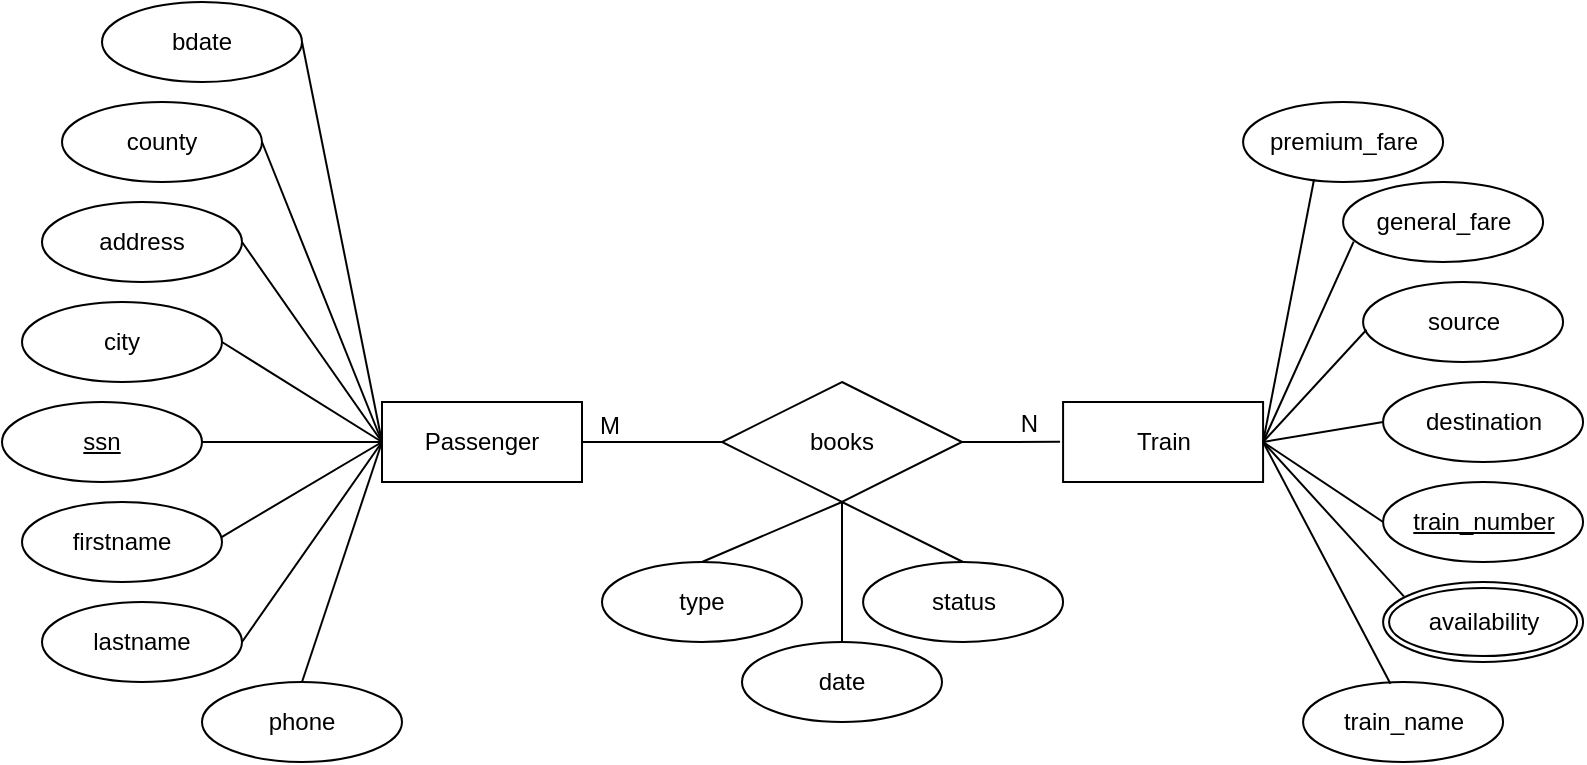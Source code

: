 <mxfile version="21.0.2" type="device"><diagram name="Page-1" id="hYoYgxzmakNYv7nxcp_u"><mxGraphModel dx="1004" dy="682" grid="1" gridSize="10" guides="1" tooltips="1" connect="1" arrows="1" fold="1" page="1" pageScale="1" pageWidth="850" pageHeight="1100" math="0" shadow="0"><root><mxCell id="0"/><mxCell id="1" parent="0"/><mxCell id="RSLZX_Z-yRCRESCreZDX-2" value="Passenger" style="whiteSpace=wrap;html=1;align=center;" vertex="1" parent="1"><mxGeometry x="210" y="240" width="100" height="40" as="geometry"/></mxCell><mxCell id="RSLZX_Z-yRCRESCreZDX-3" value="Train" style="whiteSpace=wrap;html=1;align=center;" vertex="1" parent="1"><mxGeometry x="550.54" y="240" width="100" height="40" as="geometry"/></mxCell><mxCell id="RSLZX_Z-yRCRESCreZDX-4" value="firstname" style="ellipse;whiteSpace=wrap;html=1;align=center;" vertex="1" parent="1"><mxGeometry x="30" y="290" width="100" height="40" as="geometry"/></mxCell><mxCell id="RSLZX_Z-yRCRESCreZDX-5" value="lastname" style="ellipse;whiteSpace=wrap;html=1;align=center;strokeColor=default;" vertex="1" parent="1"><mxGeometry x="40" y="340" width="100" height="40" as="geometry"/></mxCell><mxCell id="RSLZX_Z-yRCRESCreZDX-6" value="address" style="ellipse;whiteSpace=wrap;html=1;align=center;strokeColor=default;" vertex="1" parent="1"><mxGeometry x="40" y="140" width="100" height="40" as="geometry"/></mxCell><mxCell id="RSLZX_Z-yRCRESCreZDX-7" value="city" style="ellipse;whiteSpace=wrap;html=1;align=center;strokeColor=default;" vertex="1" parent="1"><mxGeometry x="30" y="190" width="100" height="40" as="geometry"/></mxCell><mxCell id="RSLZX_Z-yRCRESCreZDX-8" value="county" style="ellipse;whiteSpace=wrap;html=1;align=center;strokeColor=default;" vertex="1" parent="1"><mxGeometry x="50" y="90" width="100" height="40" as="geometry"/></mxCell><mxCell id="RSLZX_Z-yRCRESCreZDX-9" value="phone" style="ellipse;whiteSpace=wrap;html=1;align=center;" vertex="1" parent="1"><mxGeometry x="120" y="380" width="100" height="40" as="geometry"/></mxCell><mxCell id="RSLZX_Z-yRCRESCreZDX-15" value="train_name" style="ellipse;whiteSpace=wrap;html=1;align=center;" vertex="1" parent="1"><mxGeometry x="670.54" y="380" width="100" height="40" as="geometry"/></mxCell><mxCell id="RSLZX_Z-yRCRESCreZDX-16" value="source" style="ellipse;whiteSpace=wrap;html=1;align=center;" vertex="1" parent="1"><mxGeometry x="700.54" y="180" width="100" height="40" as="geometry"/></mxCell><mxCell id="RSLZX_Z-yRCRESCreZDX-17" value="premium_fare" style="ellipse;whiteSpace=wrap;html=1;align=center;" vertex="1" parent="1"><mxGeometry x="640.54" y="90" width="100" height="40" as="geometry"/></mxCell><mxCell id="RSLZX_Z-yRCRESCreZDX-18" value="destination" style="ellipse;whiteSpace=wrap;html=1;align=center;" vertex="1" parent="1"><mxGeometry x="710.54" y="230" width="100" height="40" as="geometry"/></mxCell><mxCell id="RSLZX_Z-yRCRESCreZDX-19" value="general_fare" style="ellipse;whiteSpace=wrap;html=1;align=center;" vertex="1" parent="1"><mxGeometry x="690.54" y="130" width="100" height="40" as="geometry"/></mxCell><mxCell id="RSLZX_Z-yRCRESCreZDX-21" value="availability" style="ellipse;shape=doubleEllipse;margin=3;whiteSpace=wrap;html=1;align=center;" vertex="1" parent="1"><mxGeometry x="710.54" y="330" width="100" height="40" as="geometry"/></mxCell><mxCell id="RSLZX_Z-yRCRESCreZDX-23" value="ssn" style="ellipse;whiteSpace=wrap;html=1;align=center;fontStyle=4;" vertex="1" parent="1"><mxGeometry x="20" y="240" width="100" height="40" as="geometry"/></mxCell><mxCell id="RSLZX_Z-yRCRESCreZDX-25" value="train_number" style="ellipse;whiteSpace=wrap;html=1;align=center;fontStyle=4;" vertex="1" parent="1"><mxGeometry x="710.54" y="280" width="100" height="40" as="geometry"/></mxCell><mxCell id="RSLZX_Z-yRCRESCreZDX-26" value="books" style="shape=rhombus;perimeter=rhombusPerimeter;whiteSpace=wrap;html=1;align=center;" vertex="1" parent="1"><mxGeometry x="380" y="230" width="120" height="60" as="geometry"/></mxCell><mxCell id="RSLZX_Z-yRCRESCreZDX-27" value="status" style="ellipse;whiteSpace=wrap;html=1;align=center;" vertex="1" parent="1"><mxGeometry x="450.54" y="320" width="100" height="40" as="geometry"/></mxCell><mxCell id="RSLZX_Z-yRCRESCreZDX-28" value="date" style="ellipse;whiteSpace=wrap;html=1;align=center;" vertex="1" parent="1"><mxGeometry x="390" y="360" width="100" height="40" as="geometry"/></mxCell><mxCell id="RSLZX_Z-yRCRESCreZDX-29" value="type" style="ellipse;whiteSpace=wrap;html=1;align=center;" vertex="1" parent="1"><mxGeometry x="320" y="320" width="100" height="40" as="geometry"/></mxCell><mxCell id="RSLZX_Z-yRCRESCreZDX-32" value="" style="endArrow=none;html=1;rounded=0;exitX=1;exitY=0.5;exitDx=0;exitDy=0;entryX=0;entryY=0.5;entryDx=0;entryDy=0;" edge="1" parent="1" source="RSLZX_Z-yRCRESCreZDX-8" target="RSLZX_Z-yRCRESCreZDX-2"><mxGeometry width="50" height="50" relative="1" as="geometry"><mxPoint x="520" y="360" as="sourcePoint"/><mxPoint x="570" y="310" as="targetPoint"/></mxGeometry></mxCell><mxCell id="RSLZX_Z-yRCRESCreZDX-33" value="" style="endArrow=none;html=1;rounded=0;exitX=1;exitY=0.5;exitDx=0;exitDy=0;" edge="1" parent="1" source="RSLZX_Z-yRCRESCreZDX-6"><mxGeometry width="50" height="50" relative="1" as="geometry"><mxPoint x="230" y="100" as="sourcePoint"/><mxPoint x="210" y="260" as="targetPoint"/></mxGeometry></mxCell><mxCell id="RSLZX_Z-yRCRESCreZDX-34" value="" style="endArrow=none;html=1;rounded=0;exitX=1;exitY=0.5;exitDx=0;exitDy=0;entryX=0;entryY=0.5;entryDx=0;entryDy=0;" edge="1" parent="1" source="RSLZX_Z-yRCRESCreZDX-7" target="RSLZX_Z-yRCRESCreZDX-2"><mxGeometry width="50" height="50" relative="1" as="geometry"><mxPoint x="170" y="200" as="sourcePoint"/><mxPoint x="230" y="240" as="targetPoint"/></mxGeometry></mxCell><mxCell id="RSLZX_Z-yRCRESCreZDX-35" value="" style="endArrow=none;html=1;rounded=0;exitX=1;exitY=0.5;exitDx=0;exitDy=0;entryX=0;entryY=0.5;entryDx=0;entryDy=0;" edge="1" parent="1" source="RSLZX_Z-yRCRESCreZDX-23" target="RSLZX_Z-yRCRESCreZDX-2"><mxGeometry width="50" height="50" relative="1" as="geometry"><mxPoint x="160" y="220" as="sourcePoint"/><mxPoint x="240" y="250" as="targetPoint"/></mxGeometry></mxCell><mxCell id="RSLZX_Z-yRCRESCreZDX-36" value="" style="endArrow=none;html=1;rounded=0;exitX=0.998;exitY=0.438;exitDx=0;exitDy=0;entryX=0;entryY=0.5;entryDx=0;entryDy=0;exitPerimeter=0;" edge="1" parent="1" source="RSLZX_Z-yRCRESCreZDX-4" target="RSLZX_Z-yRCRESCreZDX-2"><mxGeometry width="50" height="50" relative="1" as="geometry"><mxPoint x="170" y="270" as="sourcePoint"/><mxPoint x="220" y="260" as="targetPoint"/></mxGeometry></mxCell><mxCell id="RSLZX_Z-yRCRESCreZDX-37" value="" style="endArrow=none;html=1;rounded=0;exitX=1;exitY=0.5;exitDx=0;exitDy=0;entryX=0;entryY=0.5;entryDx=0;entryDy=0;" edge="1" parent="1" source="RSLZX_Z-yRCRESCreZDX-5" target="RSLZX_Z-yRCRESCreZDX-2"><mxGeometry width="50" height="50" relative="1" as="geometry"><mxPoint x="180" y="318" as="sourcePoint"/><mxPoint x="221" y="277" as="targetPoint"/></mxGeometry></mxCell><mxCell id="RSLZX_Z-yRCRESCreZDX-38" value="" style="endArrow=none;html=1;rounded=0;exitX=0.5;exitY=0;exitDx=0;exitDy=0;entryX=0;entryY=0.5;entryDx=0;entryDy=0;" edge="1" parent="1" source="RSLZX_Z-yRCRESCreZDX-9" target="RSLZX_Z-yRCRESCreZDX-2"><mxGeometry width="50" height="50" relative="1" as="geometry"><mxPoint x="190" y="370" as="sourcePoint"/><mxPoint x="232" y="290" as="targetPoint"/></mxGeometry></mxCell><mxCell id="RSLZX_Z-yRCRESCreZDX-39" value="" style="endArrow=none;html=1;rounded=0;entryX=0.355;entryY=0.966;entryDx=0;entryDy=0;entryPerimeter=0;" edge="1" parent="1" target="RSLZX_Z-yRCRESCreZDX-17"><mxGeometry width="50" height="50" relative="1" as="geometry"><mxPoint x="650.54" y="260" as="sourcePoint"/><mxPoint x="730.54" y="250" as="targetPoint"/></mxGeometry></mxCell><mxCell id="RSLZX_Z-yRCRESCreZDX-40" value="" style="endArrow=none;html=1;rounded=0;entryX=0.053;entryY=0.746;entryDx=0;entryDy=0;entryPerimeter=0;exitX=1;exitY=0.5;exitDx=0;exitDy=0;" edge="1" parent="1" source="RSLZX_Z-yRCRESCreZDX-3" target="RSLZX_Z-yRCRESCreZDX-19"><mxGeometry width="50" height="50" relative="1" as="geometry"><mxPoint x="610.54" y="250" as="sourcePoint"/><mxPoint x="616.54" y="139" as="targetPoint"/></mxGeometry></mxCell><mxCell id="RSLZX_Z-yRCRESCreZDX-41" value="" style="endArrow=none;html=1;rounded=0;entryX=0.017;entryY=0.597;entryDx=0;entryDy=0;entryPerimeter=0;" edge="1" parent="1" target="RSLZX_Z-yRCRESCreZDX-16"><mxGeometry width="50" height="50" relative="1" as="geometry"><mxPoint x="650.54" y="260" as="sourcePoint"/><mxPoint x="690.54" y="190" as="targetPoint"/></mxGeometry></mxCell><mxCell id="RSLZX_Z-yRCRESCreZDX-42" value="" style="endArrow=none;html=1;rounded=0;entryX=0;entryY=0.5;entryDx=0;entryDy=0;" edge="1" parent="1" target="RSLZX_Z-yRCRESCreZDX-18"><mxGeometry width="50" height="50" relative="1" as="geometry"><mxPoint x="650.54" y="260" as="sourcePoint"/><mxPoint x="712.54" y="214" as="targetPoint"/></mxGeometry></mxCell><mxCell id="RSLZX_Z-yRCRESCreZDX-43" value="" style="endArrow=none;html=1;rounded=0;entryX=0;entryY=0.5;entryDx=0;entryDy=0;" edge="1" parent="1" target="RSLZX_Z-yRCRESCreZDX-25"><mxGeometry width="50" height="50" relative="1" as="geometry"><mxPoint x="650.54" y="260" as="sourcePoint"/><mxPoint x="720.54" y="270" as="targetPoint"/></mxGeometry></mxCell><mxCell id="RSLZX_Z-yRCRESCreZDX-44" value="" style="endArrow=none;html=1;rounded=0;entryX=1;entryY=0.5;entryDx=0;entryDy=0;exitX=0.104;exitY=0.179;exitDx=0;exitDy=0;exitPerimeter=0;" edge="1" parent="1" source="RSLZX_Z-yRCRESCreZDX-21" target="RSLZX_Z-yRCRESCreZDX-3"><mxGeometry width="50" height="50" relative="1" as="geometry"><mxPoint x="690.54" y="350" as="sourcePoint"/><mxPoint x="740.54" y="300" as="targetPoint"/></mxGeometry></mxCell><mxCell id="RSLZX_Z-yRCRESCreZDX-45" value="" style="endArrow=none;html=1;rounded=0;entryX=1;entryY=0.5;entryDx=0;entryDy=0;exitX=0.437;exitY=0.021;exitDx=0;exitDy=0;exitPerimeter=0;" edge="1" parent="1" source="RSLZX_Z-yRCRESCreZDX-15" target="RSLZX_Z-yRCRESCreZDX-3"><mxGeometry width="50" height="50" relative="1" as="geometry"><mxPoint x="610.54" y="380" as="sourcePoint"/><mxPoint x="660.54" y="330" as="targetPoint"/></mxGeometry></mxCell><mxCell id="RSLZX_Z-yRCRESCreZDX-46" value="" style="endArrow=none;html=1;rounded=0;entryX=0.5;entryY=1;entryDx=0;entryDy=0;exitX=0.5;exitY=0;exitDx=0;exitDy=0;" edge="1" parent="1" source="RSLZX_Z-yRCRESCreZDX-27" target="RSLZX_Z-yRCRESCreZDX-26"><mxGeometry width="50" height="50" relative="1" as="geometry"><mxPoint x="460" y="320" as="sourcePoint"/><mxPoint x="510" y="270" as="targetPoint"/></mxGeometry></mxCell><mxCell id="RSLZX_Z-yRCRESCreZDX-47" value="" style="endArrow=none;html=1;rounded=0;entryX=0.5;entryY=1;entryDx=0;entryDy=0;exitX=0.5;exitY=0;exitDx=0;exitDy=0;" edge="1" parent="1" source="RSLZX_Z-yRCRESCreZDX-28" target="RSLZX_Z-yRCRESCreZDX-26"><mxGeometry width="50" height="50" relative="1" as="geometry"><mxPoint x="540" y="330" as="sourcePoint"/><mxPoint x="450" y="300" as="targetPoint"/></mxGeometry></mxCell><mxCell id="RSLZX_Z-yRCRESCreZDX-48" value="" style="endArrow=none;html=1;rounded=0;exitX=0.5;exitY=0;exitDx=0;exitDy=0;entryX=0.5;entryY=1;entryDx=0;entryDy=0;" edge="1" parent="1" source="RSLZX_Z-yRCRESCreZDX-29" target="RSLZX_Z-yRCRESCreZDX-26"><mxGeometry width="50" height="50" relative="1" as="geometry"><mxPoint x="450" y="370" as="sourcePoint"/><mxPoint x="440" y="300" as="targetPoint"/></mxGeometry></mxCell><mxCell id="RSLZX_Z-yRCRESCreZDX-53" value="" style="endArrow=none;html=1;rounded=0;exitX=1;exitY=0.5;exitDx=0;exitDy=0;entryX=0;entryY=0.5;entryDx=0;entryDy=0;" edge="1" parent="1" source="RSLZX_Z-yRCRESCreZDX-2" target="RSLZX_Z-yRCRESCreZDX-26"><mxGeometry relative="1" as="geometry"><mxPoint x="370" y="300" as="sourcePoint"/><mxPoint x="530" y="300" as="targetPoint"/></mxGeometry></mxCell><mxCell id="RSLZX_Z-yRCRESCreZDX-54" value="M" style="resizable=0;html=1;whiteSpace=wrap;align=right;verticalAlign=bottom;" connectable="0" vertex="1" parent="RSLZX_Z-yRCRESCreZDX-53"><mxGeometry x="1" relative="1" as="geometry"><mxPoint x="-50" as="offset"/></mxGeometry></mxCell><mxCell id="RSLZX_Z-yRCRESCreZDX-55" value="" style="endArrow=none;html=1;rounded=0;exitX=1;exitY=0.5;exitDx=0;exitDy=0;entryX=-0.015;entryY=0.498;entryDx=0;entryDy=0;entryPerimeter=0;" edge="1" parent="1" source="RSLZX_Z-yRCRESCreZDX-26" target="RSLZX_Z-yRCRESCreZDX-3"><mxGeometry relative="1" as="geometry"><mxPoint x="520" y="280" as="sourcePoint"/><mxPoint x="590" y="270" as="targetPoint"/></mxGeometry></mxCell><mxCell id="RSLZX_Z-yRCRESCreZDX-56" value="N" style="resizable=0;html=1;whiteSpace=wrap;align=right;verticalAlign=bottom;" connectable="0" vertex="1" parent="RSLZX_Z-yRCRESCreZDX-55"><mxGeometry x="1" relative="1" as="geometry"><mxPoint x="-9" as="offset"/></mxGeometry></mxCell><mxCell id="RSLZX_Z-yRCRESCreZDX-57" value="bdate" style="ellipse;whiteSpace=wrap;html=1;align=center;strokeColor=default;" vertex="1" parent="1"><mxGeometry x="70" y="40" width="100" height="40" as="geometry"/></mxCell><mxCell id="RSLZX_Z-yRCRESCreZDX-58" value="" style="endArrow=none;html=1;rounded=0;entryX=1;entryY=0.5;entryDx=0;entryDy=0;" edge="1" parent="1" target="RSLZX_Z-yRCRESCreZDX-57"><mxGeometry width="50" height="50" relative="1" as="geometry"><mxPoint x="210" y="260" as="sourcePoint"/><mxPoint x="20" y="230" as="targetPoint"/></mxGeometry></mxCell></root></mxGraphModel></diagram></mxfile>